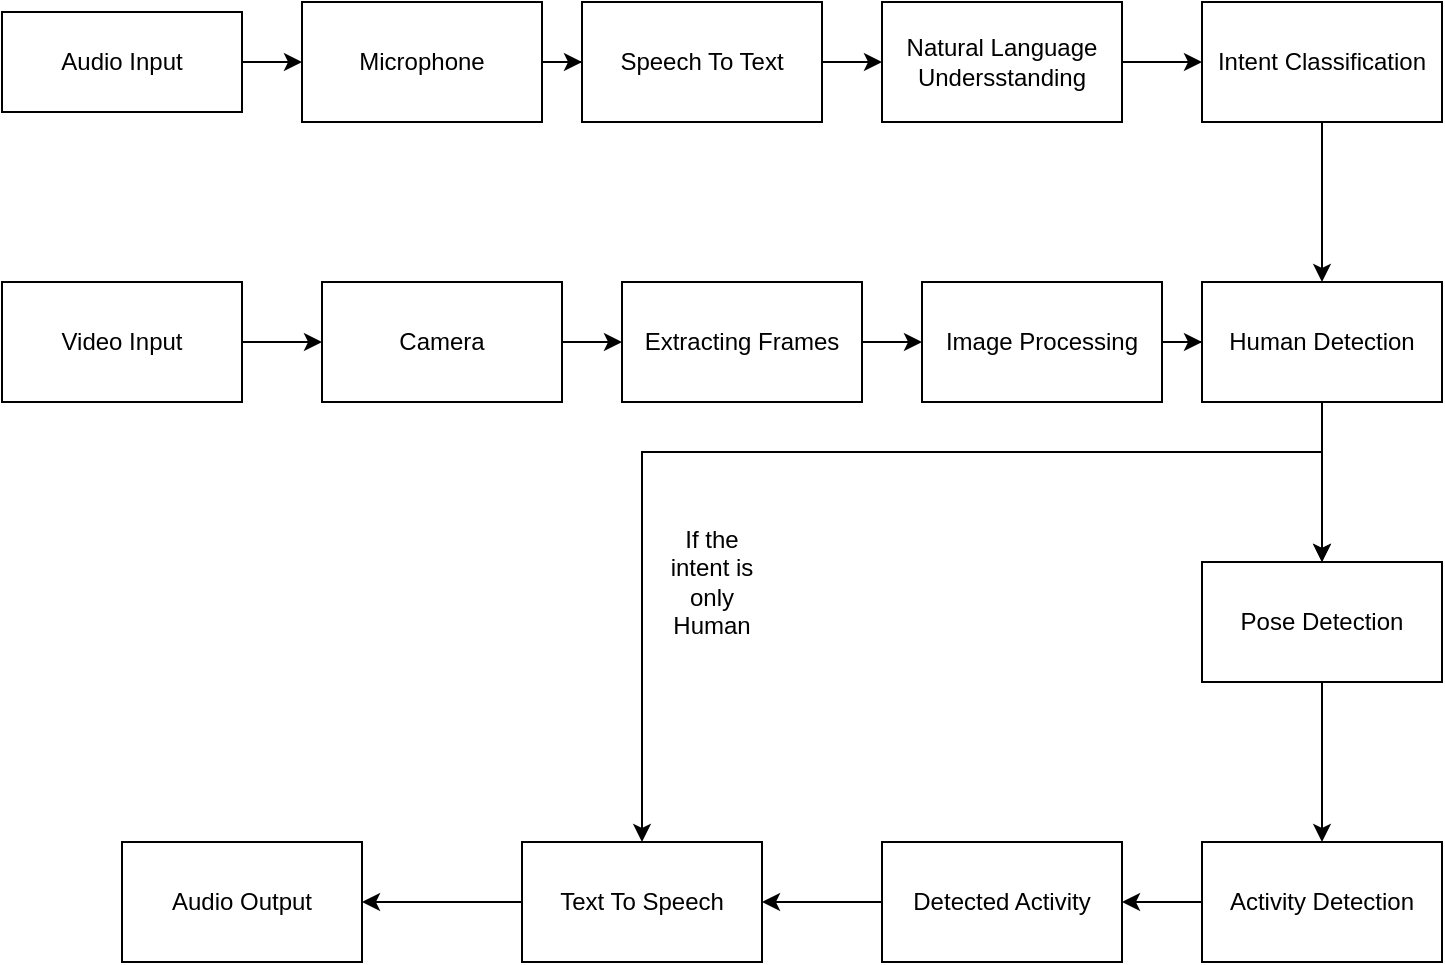 <mxfile version="20.8.3" type="github">
  <diagram id="JwcadMRwFu3yK7qmQVH_" name="Page-1">
    <mxGraphModel dx="806" dy="495" grid="1" gridSize="10" guides="1" tooltips="1" connect="1" arrows="1" fold="1" page="1" pageScale="1" pageWidth="850" pageHeight="1100" math="0" shadow="0">
      <root>
        <mxCell id="0" />
        <mxCell id="1" parent="0" />
        <mxCell id="bmp9sgnXweDHO-T-YPHY-4" value="" style="edgeStyle=orthogonalEdgeStyle;rounded=0;orthogonalLoop=1;jettySize=auto;html=1;" edge="1" parent="1" source="bmp9sgnXweDHO-T-YPHY-2" target="bmp9sgnXweDHO-T-YPHY-3">
          <mxGeometry relative="1" as="geometry" />
        </mxCell>
        <mxCell id="bmp9sgnXweDHO-T-YPHY-2" value="Audio Input" style="rounded=0;whiteSpace=wrap;html=1;" vertex="1" parent="1">
          <mxGeometry x="40" y="40" width="120" height="50" as="geometry" />
        </mxCell>
        <mxCell id="bmp9sgnXweDHO-T-YPHY-28" value="" style="edgeStyle=orthogonalEdgeStyle;rounded=0;orthogonalLoop=1;jettySize=auto;html=1;" edge="1" parent="1" source="bmp9sgnXweDHO-T-YPHY-3" target="bmp9sgnXweDHO-T-YPHY-27">
          <mxGeometry relative="1" as="geometry" />
        </mxCell>
        <mxCell id="bmp9sgnXweDHO-T-YPHY-3" value="Microphone" style="whiteSpace=wrap;html=1;rounded=0;" vertex="1" parent="1">
          <mxGeometry x="190" y="35" width="120" height="60" as="geometry" />
        </mxCell>
        <mxCell id="bmp9sgnXweDHO-T-YPHY-8" value="" style="edgeStyle=orthogonalEdgeStyle;rounded=0;orthogonalLoop=1;jettySize=auto;html=1;" edge="1" parent="1" source="bmp9sgnXweDHO-T-YPHY-5" target="bmp9sgnXweDHO-T-YPHY-7">
          <mxGeometry relative="1" as="geometry" />
        </mxCell>
        <mxCell id="bmp9sgnXweDHO-T-YPHY-5" value="Natural Language Undersstanding" style="whiteSpace=wrap;html=1;rounded=0;" vertex="1" parent="1">
          <mxGeometry x="480" y="35" width="120" height="60" as="geometry" />
        </mxCell>
        <mxCell id="bmp9sgnXweDHO-T-YPHY-10" value="" style="edgeStyle=orthogonalEdgeStyle;rounded=0;orthogonalLoop=1;jettySize=auto;html=1;" edge="1" parent="1" source="bmp9sgnXweDHO-T-YPHY-7" target="bmp9sgnXweDHO-T-YPHY-9">
          <mxGeometry relative="1" as="geometry" />
        </mxCell>
        <mxCell id="bmp9sgnXweDHO-T-YPHY-7" value="Intent Classification" style="whiteSpace=wrap;html=1;rounded=0;" vertex="1" parent="1">
          <mxGeometry x="640" y="35" width="120" height="60" as="geometry" />
        </mxCell>
        <mxCell id="bmp9sgnXweDHO-T-YPHY-12" value="" style="edgeStyle=orthogonalEdgeStyle;rounded=0;orthogonalLoop=1;jettySize=auto;html=1;" edge="1" parent="1" source="bmp9sgnXweDHO-T-YPHY-9" target="bmp9sgnXweDHO-T-YPHY-11">
          <mxGeometry relative="1" as="geometry" />
        </mxCell>
        <mxCell id="bmp9sgnXweDHO-T-YPHY-32" value="" style="edgeStyle=orthogonalEdgeStyle;rounded=0;orthogonalLoop=1;jettySize=auto;html=1;" edge="1" parent="1" source="bmp9sgnXweDHO-T-YPHY-9" target="bmp9sgnXweDHO-T-YPHY-11">
          <mxGeometry relative="1" as="geometry" />
        </mxCell>
        <mxCell id="bmp9sgnXweDHO-T-YPHY-35" style="edgeStyle=orthogonalEdgeStyle;rounded=0;orthogonalLoop=1;jettySize=auto;html=1;entryX=0.5;entryY=0;entryDx=0;entryDy=0;" edge="1" parent="1" source="bmp9sgnXweDHO-T-YPHY-9" target="bmp9sgnXweDHO-T-YPHY-25">
          <mxGeometry relative="1" as="geometry">
            <Array as="points">
              <mxPoint x="700" y="260" />
              <mxPoint x="360" y="260" />
            </Array>
          </mxGeometry>
        </mxCell>
        <mxCell id="bmp9sgnXweDHO-T-YPHY-9" value="Human Detection" style="whiteSpace=wrap;html=1;rounded=0;" vertex="1" parent="1">
          <mxGeometry x="640" y="175" width="120" height="60" as="geometry" />
        </mxCell>
        <mxCell id="bmp9sgnXweDHO-T-YPHY-14" value="" style="edgeStyle=orthogonalEdgeStyle;rounded=0;orthogonalLoop=1;jettySize=auto;html=1;" edge="1" parent="1" source="bmp9sgnXweDHO-T-YPHY-11" target="bmp9sgnXweDHO-T-YPHY-13">
          <mxGeometry relative="1" as="geometry" />
        </mxCell>
        <mxCell id="bmp9sgnXweDHO-T-YPHY-11" value="Pose Detection" style="whiteSpace=wrap;html=1;rounded=0;" vertex="1" parent="1">
          <mxGeometry x="640" y="315" width="120" height="60" as="geometry" />
        </mxCell>
        <mxCell id="bmp9sgnXweDHO-T-YPHY-24" value="" style="edgeStyle=orthogonalEdgeStyle;rounded=0;orthogonalLoop=1;jettySize=auto;html=1;" edge="1" parent="1" source="bmp9sgnXweDHO-T-YPHY-13" target="bmp9sgnXweDHO-T-YPHY-23">
          <mxGeometry relative="1" as="geometry" />
        </mxCell>
        <mxCell id="bmp9sgnXweDHO-T-YPHY-13" value="Activity Detection" style="whiteSpace=wrap;html=1;rounded=0;" vertex="1" parent="1">
          <mxGeometry x="640" y="455" width="120" height="60" as="geometry" />
        </mxCell>
        <mxCell id="bmp9sgnXweDHO-T-YPHY-17" value="" style="edgeStyle=orthogonalEdgeStyle;rounded=0;orthogonalLoop=1;jettySize=auto;html=1;" edge="1" parent="1" source="bmp9sgnXweDHO-T-YPHY-15" target="bmp9sgnXweDHO-T-YPHY-16">
          <mxGeometry relative="1" as="geometry" />
        </mxCell>
        <mxCell id="bmp9sgnXweDHO-T-YPHY-15" value="Video Input" style="rounded=0;whiteSpace=wrap;html=1;" vertex="1" parent="1">
          <mxGeometry x="40" y="175" width="120" height="60" as="geometry" />
        </mxCell>
        <mxCell id="bmp9sgnXweDHO-T-YPHY-19" value="" style="edgeStyle=orthogonalEdgeStyle;rounded=0;orthogonalLoop=1;jettySize=auto;html=1;" edge="1" parent="1" source="bmp9sgnXweDHO-T-YPHY-16" target="bmp9sgnXweDHO-T-YPHY-18">
          <mxGeometry relative="1" as="geometry" />
        </mxCell>
        <mxCell id="bmp9sgnXweDHO-T-YPHY-16" value="Camera" style="whiteSpace=wrap;html=1;rounded=0;" vertex="1" parent="1">
          <mxGeometry x="200" y="175" width="120" height="60" as="geometry" />
        </mxCell>
        <mxCell id="bmp9sgnXweDHO-T-YPHY-21" value="" style="edgeStyle=orthogonalEdgeStyle;rounded=0;orthogonalLoop=1;jettySize=auto;html=1;" edge="1" parent="1" source="bmp9sgnXweDHO-T-YPHY-18" target="bmp9sgnXweDHO-T-YPHY-20">
          <mxGeometry relative="1" as="geometry" />
        </mxCell>
        <mxCell id="bmp9sgnXweDHO-T-YPHY-18" value="Extracting Frames" style="whiteSpace=wrap;html=1;rounded=0;" vertex="1" parent="1">
          <mxGeometry x="350" y="175" width="120" height="60" as="geometry" />
        </mxCell>
        <mxCell id="bmp9sgnXweDHO-T-YPHY-22" value="" style="edgeStyle=orthogonalEdgeStyle;rounded=0;orthogonalLoop=1;jettySize=auto;html=1;" edge="1" parent="1" source="bmp9sgnXweDHO-T-YPHY-20" target="bmp9sgnXweDHO-T-YPHY-9">
          <mxGeometry relative="1" as="geometry" />
        </mxCell>
        <mxCell id="bmp9sgnXweDHO-T-YPHY-20" value="Image Processing" style="whiteSpace=wrap;html=1;rounded=0;" vertex="1" parent="1">
          <mxGeometry x="500" y="175" width="120" height="60" as="geometry" />
        </mxCell>
        <mxCell id="bmp9sgnXweDHO-T-YPHY-26" value="" style="edgeStyle=orthogonalEdgeStyle;rounded=0;orthogonalLoop=1;jettySize=auto;html=1;" edge="1" parent="1" source="bmp9sgnXweDHO-T-YPHY-23" target="bmp9sgnXweDHO-T-YPHY-25">
          <mxGeometry relative="1" as="geometry" />
        </mxCell>
        <mxCell id="bmp9sgnXweDHO-T-YPHY-23" value="Detected Activity" style="whiteSpace=wrap;html=1;rounded=0;" vertex="1" parent="1">
          <mxGeometry x="480" y="455" width="120" height="60" as="geometry" />
        </mxCell>
        <mxCell id="bmp9sgnXweDHO-T-YPHY-31" value="" style="edgeStyle=orthogonalEdgeStyle;rounded=0;orthogonalLoop=1;jettySize=auto;html=1;" edge="1" parent="1" source="bmp9sgnXweDHO-T-YPHY-25" target="bmp9sgnXweDHO-T-YPHY-30">
          <mxGeometry relative="1" as="geometry" />
        </mxCell>
        <mxCell id="bmp9sgnXweDHO-T-YPHY-25" value="Text To Speech" style="whiteSpace=wrap;html=1;rounded=0;" vertex="1" parent="1">
          <mxGeometry x="300" y="455" width="120" height="60" as="geometry" />
        </mxCell>
        <mxCell id="bmp9sgnXweDHO-T-YPHY-29" value="" style="edgeStyle=orthogonalEdgeStyle;rounded=0;orthogonalLoop=1;jettySize=auto;html=1;" edge="1" parent="1" source="bmp9sgnXweDHO-T-YPHY-27" target="bmp9sgnXweDHO-T-YPHY-5">
          <mxGeometry relative="1" as="geometry" />
        </mxCell>
        <mxCell id="bmp9sgnXweDHO-T-YPHY-27" value="Speech To Text" style="whiteSpace=wrap;html=1;rounded=0;" vertex="1" parent="1">
          <mxGeometry x="330" y="35" width="120" height="60" as="geometry" />
        </mxCell>
        <mxCell id="bmp9sgnXweDHO-T-YPHY-30" value="Audio Output" style="whiteSpace=wrap;html=1;rounded=0;" vertex="1" parent="1">
          <mxGeometry x="100" y="455" width="120" height="60" as="geometry" />
        </mxCell>
        <mxCell id="bmp9sgnXweDHO-T-YPHY-36" value="If the intent is only Human" style="text;html=1;strokeColor=none;fillColor=none;align=center;verticalAlign=middle;whiteSpace=wrap;rounded=0;" vertex="1" parent="1">
          <mxGeometry x="365" y="310" width="60" height="30" as="geometry" />
        </mxCell>
      </root>
    </mxGraphModel>
  </diagram>
</mxfile>
